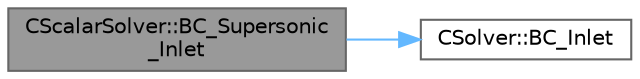 digraph "CScalarSolver::BC_Supersonic_Inlet"
{
 // LATEX_PDF_SIZE
  bgcolor="transparent";
  edge [fontname=Helvetica,fontsize=10,labelfontname=Helvetica,labelfontsize=10];
  node [fontname=Helvetica,fontsize=10,shape=box,height=0.2,width=0.4];
  rankdir="LR";
  Node1 [id="Node000001",label="CScalarSolver::BC_Supersonic\l_Inlet",height=0.2,width=0.4,color="gray40", fillcolor="grey60", style="filled", fontcolor="black",tooltip="Impose the supersonic inlet boundary condition (same as inlet, see BC_Inlet)."];
  Node1 -> Node2 [id="edge1_Node000001_Node000002",color="steelblue1",style="solid",tooltip=" "];
  Node2 [id="Node000002",label="CSolver::BC_Inlet",height=0.2,width=0.4,color="grey40", fillcolor="white", style="filled",URL="$classCSolver.html#a94825a483faefdc2d4de0ee06827d8d5",tooltip="A virtual member."];
}
